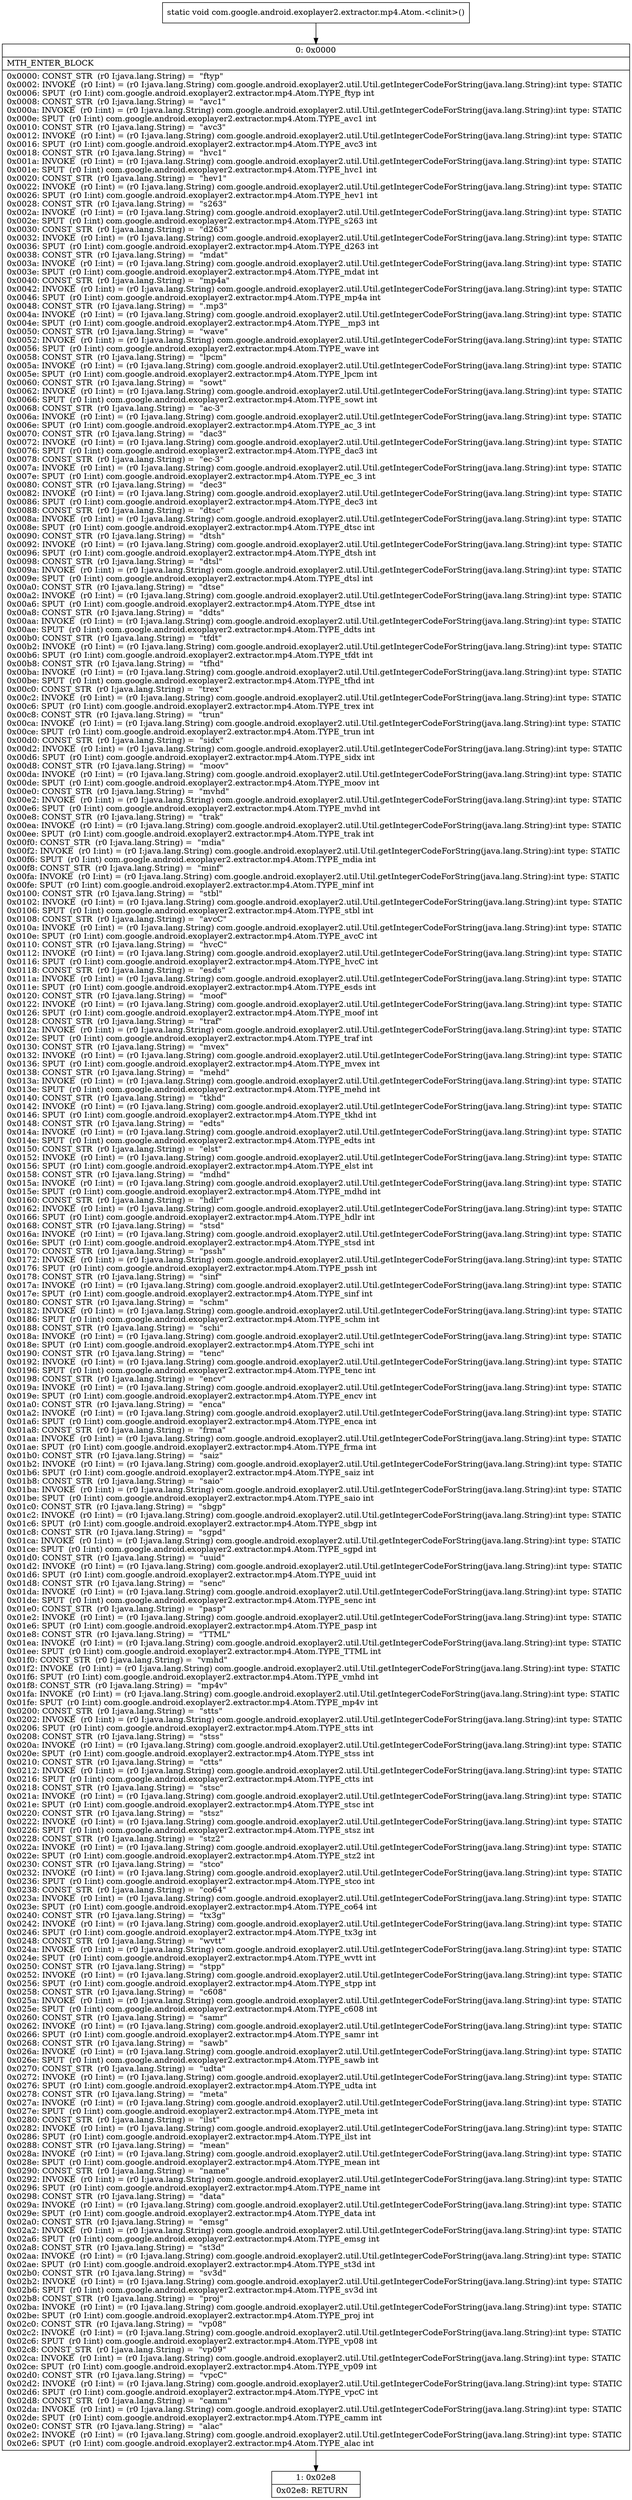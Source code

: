 digraph "CFG forcom.google.android.exoplayer2.extractor.mp4.Atom.\<clinit\>()V" {
Node_0 [shape=record,label="{0\:\ 0x0000|MTH_ENTER_BLOCK\l|0x0000: CONST_STR  (r0 I:java.lang.String) =  \"ftyp\" \l0x0002: INVOKE  (r0 I:int) = (r0 I:java.lang.String) com.google.android.exoplayer2.util.Util.getIntegerCodeForString(java.lang.String):int type: STATIC \l0x0006: SPUT  (r0 I:int) com.google.android.exoplayer2.extractor.mp4.Atom.TYPE_ftyp int \l0x0008: CONST_STR  (r0 I:java.lang.String) =  \"avc1\" \l0x000a: INVOKE  (r0 I:int) = (r0 I:java.lang.String) com.google.android.exoplayer2.util.Util.getIntegerCodeForString(java.lang.String):int type: STATIC \l0x000e: SPUT  (r0 I:int) com.google.android.exoplayer2.extractor.mp4.Atom.TYPE_avc1 int \l0x0010: CONST_STR  (r0 I:java.lang.String) =  \"avc3\" \l0x0012: INVOKE  (r0 I:int) = (r0 I:java.lang.String) com.google.android.exoplayer2.util.Util.getIntegerCodeForString(java.lang.String):int type: STATIC \l0x0016: SPUT  (r0 I:int) com.google.android.exoplayer2.extractor.mp4.Atom.TYPE_avc3 int \l0x0018: CONST_STR  (r0 I:java.lang.String) =  \"hvc1\" \l0x001a: INVOKE  (r0 I:int) = (r0 I:java.lang.String) com.google.android.exoplayer2.util.Util.getIntegerCodeForString(java.lang.String):int type: STATIC \l0x001e: SPUT  (r0 I:int) com.google.android.exoplayer2.extractor.mp4.Atom.TYPE_hvc1 int \l0x0020: CONST_STR  (r0 I:java.lang.String) =  \"hev1\" \l0x0022: INVOKE  (r0 I:int) = (r0 I:java.lang.String) com.google.android.exoplayer2.util.Util.getIntegerCodeForString(java.lang.String):int type: STATIC \l0x0026: SPUT  (r0 I:int) com.google.android.exoplayer2.extractor.mp4.Atom.TYPE_hev1 int \l0x0028: CONST_STR  (r0 I:java.lang.String) =  \"s263\" \l0x002a: INVOKE  (r0 I:int) = (r0 I:java.lang.String) com.google.android.exoplayer2.util.Util.getIntegerCodeForString(java.lang.String):int type: STATIC \l0x002e: SPUT  (r0 I:int) com.google.android.exoplayer2.extractor.mp4.Atom.TYPE_s263 int \l0x0030: CONST_STR  (r0 I:java.lang.String) =  \"d263\" \l0x0032: INVOKE  (r0 I:int) = (r0 I:java.lang.String) com.google.android.exoplayer2.util.Util.getIntegerCodeForString(java.lang.String):int type: STATIC \l0x0036: SPUT  (r0 I:int) com.google.android.exoplayer2.extractor.mp4.Atom.TYPE_d263 int \l0x0038: CONST_STR  (r0 I:java.lang.String) =  \"mdat\" \l0x003a: INVOKE  (r0 I:int) = (r0 I:java.lang.String) com.google.android.exoplayer2.util.Util.getIntegerCodeForString(java.lang.String):int type: STATIC \l0x003e: SPUT  (r0 I:int) com.google.android.exoplayer2.extractor.mp4.Atom.TYPE_mdat int \l0x0040: CONST_STR  (r0 I:java.lang.String) =  \"mp4a\" \l0x0042: INVOKE  (r0 I:int) = (r0 I:java.lang.String) com.google.android.exoplayer2.util.Util.getIntegerCodeForString(java.lang.String):int type: STATIC \l0x0046: SPUT  (r0 I:int) com.google.android.exoplayer2.extractor.mp4.Atom.TYPE_mp4a int \l0x0048: CONST_STR  (r0 I:java.lang.String) =  \".mp3\" \l0x004a: INVOKE  (r0 I:int) = (r0 I:java.lang.String) com.google.android.exoplayer2.util.Util.getIntegerCodeForString(java.lang.String):int type: STATIC \l0x004e: SPUT  (r0 I:int) com.google.android.exoplayer2.extractor.mp4.Atom.TYPE__mp3 int \l0x0050: CONST_STR  (r0 I:java.lang.String) =  \"wave\" \l0x0052: INVOKE  (r0 I:int) = (r0 I:java.lang.String) com.google.android.exoplayer2.util.Util.getIntegerCodeForString(java.lang.String):int type: STATIC \l0x0056: SPUT  (r0 I:int) com.google.android.exoplayer2.extractor.mp4.Atom.TYPE_wave int \l0x0058: CONST_STR  (r0 I:java.lang.String) =  \"lpcm\" \l0x005a: INVOKE  (r0 I:int) = (r0 I:java.lang.String) com.google.android.exoplayer2.util.Util.getIntegerCodeForString(java.lang.String):int type: STATIC \l0x005e: SPUT  (r0 I:int) com.google.android.exoplayer2.extractor.mp4.Atom.TYPE_lpcm int \l0x0060: CONST_STR  (r0 I:java.lang.String) =  \"sowt\" \l0x0062: INVOKE  (r0 I:int) = (r0 I:java.lang.String) com.google.android.exoplayer2.util.Util.getIntegerCodeForString(java.lang.String):int type: STATIC \l0x0066: SPUT  (r0 I:int) com.google.android.exoplayer2.extractor.mp4.Atom.TYPE_sowt int \l0x0068: CONST_STR  (r0 I:java.lang.String) =  \"ac\-3\" \l0x006a: INVOKE  (r0 I:int) = (r0 I:java.lang.String) com.google.android.exoplayer2.util.Util.getIntegerCodeForString(java.lang.String):int type: STATIC \l0x006e: SPUT  (r0 I:int) com.google.android.exoplayer2.extractor.mp4.Atom.TYPE_ac_3 int \l0x0070: CONST_STR  (r0 I:java.lang.String) =  \"dac3\" \l0x0072: INVOKE  (r0 I:int) = (r0 I:java.lang.String) com.google.android.exoplayer2.util.Util.getIntegerCodeForString(java.lang.String):int type: STATIC \l0x0076: SPUT  (r0 I:int) com.google.android.exoplayer2.extractor.mp4.Atom.TYPE_dac3 int \l0x0078: CONST_STR  (r0 I:java.lang.String) =  \"ec\-3\" \l0x007a: INVOKE  (r0 I:int) = (r0 I:java.lang.String) com.google.android.exoplayer2.util.Util.getIntegerCodeForString(java.lang.String):int type: STATIC \l0x007e: SPUT  (r0 I:int) com.google.android.exoplayer2.extractor.mp4.Atom.TYPE_ec_3 int \l0x0080: CONST_STR  (r0 I:java.lang.String) =  \"dec3\" \l0x0082: INVOKE  (r0 I:int) = (r0 I:java.lang.String) com.google.android.exoplayer2.util.Util.getIntegerCodeForString(java.lang.String):int type: STATIC \l0x0086: SPUT  (r0 I:int) com.google.android.exoplayer2.extractor.mp4.Atom.TYPE_dec3 int \l0x0088: CONST_STR  (r0 I:java.lang.String) =  \"dtsc\" \l0x008a: INVOKE  (r0 I:int) = (r0 I:java.lang.String) com.google.android.exoplayer2.util.Util.getIntegerCodeForString(java.lang.String):int type: STATIC \l0x008e: SPUT  (r0 I:int) com.google.android.exoplayer2.extractor.mp4.Atom.TYPE_dtsc int \l0x0090: CONST_STR  (r0 I:java.lang.String) =  \"dtsh\" \l0x0092: INVOKE  (r0 I:int) = (r0 I:java.lang.String) com.google.android.exoplayer2.util.Util.getIntegerCodeForString(java.lang.String):int type: STATIC \l0x0096: SPUT  (r0 I:int) com.google.android.exoplayer2.extractor.mp4.Atom.TYPE_dtsh int \l0x0098: CONST_STR  (r0 I:java.lang.String) =  \"dtsl\" \l0x009a: INVOKE  (r0 I:int) = (r0 I:java.lang.String) com.google.android.exoplayer2.util.Util.getIntegerCodeForString(java.lang.String):int type: STATIC \l0x009e: SPUT  (r0 I:int) com.google.android.exoplayer2.extractor.mp4.Atom.TYPE_dtsl int \l0x00a0: CONST_STR  (r0 I:java.lang.String) =  \"dtse\" \l0x00a2: INVOKE  (r0 I:int) = (r0 I:java.lang.String) com.google.android.exoplayer2.util.Util.getIntegerCodeForString(java.lang.String):int type: STATIC \l0x00a6: SPUT  (r0 I:int) com.google.android.exoplayer2.extractor.mp4.Atom.TYPE_dtse int \l0x00a8: CONST_STR  (r0 I:java.lang.String) =  \"ddts\" \l0x00aa: INVOKE  (r0 I:int) = (r0 I:java.lang.String) com.google.android.exoplayer2.util.Util.getIntegerCodeForString(java.lang.String):int type: STATIC \l0x00ae: SPUT  (r0 I:int) com.google.android.exoplayer2.extractor.mp4.Atom.TYPE_ddts int \l0x00b0: CONST_STR  (r0 I:java.lang.String) =  \"tfdt\" \l0x00b2: INVOKE  (r0 I:int) = (r0 I:java.lang.String) com.google.android.exoplayer2.util.Util.getIntegerCodeForString(java.lang.String):int type: STATIC \l0x00b6: SPUT  (r0 I:int) com.google.android.exoplayer2.extractor.mp4.Atom.TYPE_tfdt int \l0x00b8: CONST_STR  (r0 I:java.lang.String) =  \"tfhd\" \l0x00ba: INVOKE  (r0 I:int) = (r0 I:java.lang.String) com.google.android.exoplayer2.util.Util.getIntegerCodeForString(java.lang.String):int type: STATIC \l0x00be: SPUT  (r0 I:int) com.google.android.exoplayer2.extractor.mp4.Atom.TYPE_tfhd int \l0x00c0: CONST_STR  (r0 I:java.lang.String) =  \"trex\" \l0x00c2: INVOKE  (r0 I:int) = (r0 I:java.lang.String) com.google.android.exoplayer2.util.Util.getIntegerCodeForString(java.lang.String):int type: STATIC \l0x00c6: SPUT  (r0 I:int) com.google.android.exoplayer2.extractor.mp4.Atom.TYPE_trex int \l0x00c8: CONST_STR  (r0 I:java.lang.String) =  \"trun\" \l0x00ca: INVOKE  (r0 I:int) = (r0 I:java.lang.String) com.google.android.exoplayer2.util.Util.getIntegerCodeForString(java.lang.String):int type: STATIC \l0x00ce: SPUT  (r0 I:int) com.google.android.exoplayer2.extractor.mp4.Atom.TYPE_trun int \l0x00d0: CONST_STR  (r0 I:java.lang.String) =  \"sidx\" \l0x00d2: INVOKE  (r0 I:int) = (r0 I:java.lang.String) com.google.android.exoplayer2.util.Util.getIntegerCodeForString(java.lang.String):int type: STATIC \l0x00d6: SPUT  (r0 I:int) com.google.android.exoplayer2.extractor.mp4.Atom.TYPE_sidx int \l0x00d8: CONST_STR  (r0 I:java.lang.String) =  \"moov\" \l0x00da: INVOKE  (r0 I:int) = (r0 I:java.lang.String) com.google.android.exoplayer2.util.Util.getIntegerCodeForString(java.lang.String):int type: STATIC \l0x00de: SPUT  (r0 I:int) com.google.android.exoplayer2.extractor.mp4.Atom.TYPE_moov int \l0x00e0: CONST_STR  (r0 I:java.lang.String) =  \"mvhd\" \l0x00e2: INVOKE  (r0 I:int) = (r0 I:java.lang.String) com.google.android.exoplayer2.util.Util.getIntegerCodeForString(java.lang.String):int type: STATIC \l0x00e6: SPUT  (r0 I:int) com.google.android.exoplayer2.extractor.mp4.Atom.TYPE_mvhd int \l0x00e8: CONST_STR  (r0 I:java.lang.String) =  \"trak\" \l0x00ea: INVOKE  (r0 I:int) = (r0 I:java.lang.String) com.google.android.exoplayer2.util.Util.getIntegerCodeForString(java.lang.String):int type: STATIC \l0x00ee: SPUT  (r0 I:int) com.google.android.exoplayer2.extractor.mp4.Atom.TYPE_trak int \l0x00f0: CONST_STR  (r0 I:java.lang.String) =  \"mdia\" \l0x00f2: INVOKE  (r0 I:int) = (r0 I:java.lang.String) com.google.android.exoplayer2.util.Util.getIntegerCodeForString(java.lang.String):int type: STATIC \l0x00f6: SPUT  (r0 I:int) com.google.android.exoplayer2.extractor.mp4.Atom.TYPE_mdia int \l0x00f8: CONST_STR  (r0 I:java.lang.String) =  \"minf\" \l0x00fa: INVOKE  (r0 I:int) = (r0 I:java.lang.String) com.google.android.exoplayer2.util.Util.getIntegerCodeForString(java.lang.String):int type: STATIC \l0x00fe: SPUT  (r0 I:int) com.google.android.exoplayer2.extractor.mp4.Atom.TYPE_minf int \l0x0100: CONST_STR  (r0 I:java.lang.String) =  \"stbl\" \l0x0102: INVOKE  (r0 I:int) = (r0 I:java.lang.String) com.google.android.exoplayer2.util.Util.getIntegerCodeForString(java.lang.String):int type: STATIC \l0x0106: SPUT  (r0 I:int) com.google.android.exoplayer2.extractor.mp4.Atom.TYPE_stbl int \l0x0108: CONST_STR  (r0 I:java.lang.String) =  \"avcC\" \l0x010a: INVOKE  (r0 I:int) = (r0 I:java.lang.String) com.google.android.exoplayer2.util.Util.getIntegerCodeForString(java.lang.String):int type: STATIC \l0x010e: SPUT  (r0 I:int) com.google.android.exoplayer2.extractor.mp4.Atom.TYPE_avcC int \l0x0110: CONST_STR  (r0 I:java.lang.String) =  \"hvcC\" \l0x0112: INVOKE  (r0 I:int) = (r0 I:java.lang.String) com.google.android.exoplayer2.util.Util.getIntegerCodeForString(java.lang.String):int type: STATIC \l0x0116: SPUT  (r0 I:int) com.google.android.exoplayer2.extractor.mp4.Atom.TYPE_hvcC int \l0x0118: CONST_STR  (r0 I:java.lang.String) =  \"esds\" \l0x011a: INVOKE  (r0 I:int) = (r0 I:java.lang.String) com.google.android.exoplayer2.util.Util.getIntegerCodeForString(java.lang.String):int type: STATIC \l0x011e: SPUT  (r0 I:int) com.google.android.exoplayer2.extractor.mp4.Atom.TYPE_esds int \l0x0120: CONST_STR  (r0 I:java.lang.String) =  \"moof\" \l0x0122: INVOKE  (r0 I:int) = (r0 I:java.lang.String) com.google.android.exoplayer2.util.Util.getIntegerCodeForString(java.lang.String):int type: STATIC \l0x0126: SPUT  (r0 I:int) com.google.android.exoplayer2.extractor.mp4.Atom.TYPE_moof int \l0x0128: CONST_STR  (r0 I:java.lang.String) =  \"traf\" \l0x012a: INVOKE  (r0 I:int) = (r0 I:java.lang.String) com.google.android.exoplayer2.util.Util.getIntegerCodeForString(java.lang.String):int type: STATIC \l0x012e: SPUT  (r0 I:int) com.google.android.exoplayer2.extractor.mp4.Atom.TYPE_traf int \l0x0130: CONST_STR  (r0 I:java.lang.String) =  \"mvex\" \l0x0132: INVOKE  (r0 I:int) = (r0 I:java.lang.String) com.google.android.exoplayer2.util.Util.getIntegerCodeForString(java.lang.String):int type: STATIC \l0x0136: SPUT  (r0 I:int) com.google.android.exoplayer2.extractor.mp4.Atom.TYPE_mvex int \l0x0138: CONST_STR  (r0 I:java.lang.String) =  \"mehd\" \l0x013a: INVOKE  (r0 I:int) = (r0 I:java.lang.String) com.google.android.exoplayer2.util.Util.getIntegerCodeForString(java.lang.String):int type: STATIC \l0x013e: SPUT  (r0 I:int) com.google.android.exoplayer2.extractor.mp4.Atom.TYPE_mehd int \l0x0140: CONST_STR  (r0 I:java.lang.String) =  \"tkhd\" \l0x0142: INVOKE  (r0 I:int) = (r0 I:java.lang.String) com.google.android.exoplayer2.util.Util.getIntegerCodeForString(java.lang.String):int type: STATIC \l0x0146: SPUT  (r0 I:int) com.google.android.exoplayer2.extractor.mp4.Atom.TYPE_tkhd int \l0x0148: CONST_STR  (r0 I:java.lang.String) =  \"edts\" \l0x014a: INVOKE  (r0 I:int) = (r0 I:java.lang.String) com.google.android.exoplayer2.util.Util.getIntegerCodeForString(java.lang.String):int type: STATIC \l0x014e: SPUT  (r0 I:int) com.google.android.exoplayer2.extractor.mp4.Atom.TYPE_edts int \l0x0150: CONST_STR  (r0 I:java.lang.String) =  \"elst\" \l0x0152: INVOKE  (r0 I:int) = (r0 I:java.lang.String) com.google.android.exoplayer2.util.Util.getIntegerCodeForString(java.lang.String):int type: STATIC \l0x0156: SPUT  (r0 I:int) com.google.android.exoplayer2.extractor.mp4.Atom.TYPE_elst int \l0x0158: CONST_STR  (r0 I:java.lang.String) =  \"mdhd\" \l0x015a: INVOKE  (r0 I:int) = (r0 I:java.lang.String) com.google.android.exoplayer2.util.Util.getIntegerCodeForString(java.lang.String):int type: STATIC \l0x015e: SPUT  (r0 I:int) com.google.android.exoplayer2.extractor.mp4.Atom.TYPE_mdhd int \l0x0160: CONST_STR  (r0 I:java.lang.String) =  \"hdlr\" \l0x0162: INVOKE  (r0 I:int) = (r0 I:java.lang.String) com.google.android.exoplayer2.util.Util.getIntegerCodeForString(java.lang.String):int type: STATIC \l0x0166: SPUT  (r0 I:int) com.google.android.exoplayer2.extractor.mp4.Atom.TYPE_hdlr int \l0x0168: CONST_STR  (r0 I:java.lang.String) =  \"stsd\" \l0x016a: INVOKE  (r0 I:int) = (r0 I:java.lang.String) com.google.android.exoplayer2.util.Util.getIntegerCodeForString(java.lang.String):int type: STATIC \l0x016e: SPUT  (r0 I:int) com.google.android.exoplayer2.extractor.mp4.Atom.TYPE_stsd int \l0x0170: CONST_STR  (r0 I:java.lang.String) =  \"pssh\" \l0x0172: INVOKE  (r0 I:int) = (r0 I:java.lang.String) com.google.android.exoplayer2.util.Util.getIntegerCodeForString(java.lang.String):int type: STATIC \l0x0176: SPUT  (r0 I:int) com.google.android.exoplayer2.extractor.mp4.Atom.TYPE_pssh int \l0x0178: CONST_STR  (r0 I:java.lang.String) =  \"sinf\" \l0x017a: INVOKE  (r0 I:int) = (r0 I:java.lang.String) com.google.android.exoplayer2.util.Util.getIntegerCodeForString(java.lang.String):int type: STATIC \l0x017e: SPUT  (r0 I:int) com.google.android.exoplayer2.extractor.mp4.Atom.TYPE_sinf int \l0x0180: CONST_STR  (r0 I:java.lang.String) =  \"schm\" \l0x0182: INVOKE  (r0 I:int) = (r0 I:java.lang.String) com.google.android.exoplayer2.util.Util.getIntegerCodeForString(java.lang.String):int type: STATIC \l0x0186: SPUT  (r0 I:int) com.google.android.exoplayer2.extractor.mp4.Atom.TYPE_schm int \l0x0188: CONST_STR  (r0 I:java.lang.String) =  \"schi\" \l0x018a: INVOKE  (r0 I:int) = (r0 I:java.lang.String) com.google.android.exoplayer2.util.Util.getIntegerCodeForString(java.lang.String):int type: STATIC \l0x018e: SPUT  (r0 I:int) com.google.android.exoplayer2.extractor.mp4.Atom.TYPE_schi int \l0x0190: CONST_STR  (r0 I:java.lang.String) =  \"tenc\" \l0x0192: INVOKE  (r0 I:int) = (r0 I:java.lang.String) com.google.android.exoplayer2.util.Util.getIntegerCodeForString(java.lang.String):int type: STATIC \l0x0196: SPUT  (r0 I:int) com.google.android.exoplayer2.extractor.mp4.Atom.TYPE_tenc int \l0x0198: CONST_STR  (r0 I:java.lang.String) =  \"encv\" \l0x019a: INVOKE  (r0 I:int) = (r0 I:java.lang.String) com.google.android.exoplayer2.util.Util.getIntegerCodeForString(java.lang.String):int type: STATIC \l0x019e: SPUT  (r0 I:int) com.google.android.exoplayer2.extractor.mp4.Atom.TYPE_encv int \l0x01a0: CONST_STR  (r0 I:java.lang.String) =  \"enca\" \l0x01a2: INVOKE  (r0 I:int) = (r0 I:java.lang.String) com.google.android.exoplayer2.util.Util.getIntegerCodeForString(java.lang.String):int type: STATIC \l0x01a6: SPUT  (r0 I:int) com.google.android.exoplayer2.extractor.mp4.Atom.TYPE_enca int \l0x01a8: CONST_STR  (r0 I:java.lang.String) =  \"frma\" \l0x01aa: INVOKE  (r0 I:int) = (r0 I:java.lang.String) com.google.android.exoplayer2.util.Util.getIntegerCodeForString(java.lang.String):int type: STATIC \l0x01ae: SPUT  (r0 I:int) com.google.android.exoplayer2.extractor.mp4.Atom.TYPE_frma int \l0x01b0: CONST_STR  (r0 I:java.lang.String) =  \"saiz\" \l0x01b2: INVOKE  (r0 I:int) = (r0 I:java.lang.String) com.google.android.exoplayer2.util.Util.getIntegerCodeForString(java.lang.String):int type: STATIC \l0x01b6: SPUT  (r0 I:int) com.google.android.exoplayer2.extractor.mp4.Atom.TYPE_saiz int \l0x01b8: CONST_STR  (r0 I:java.lang.String) =  \"saio\" \l0x01ba: INVOKE  (r0 I:int) = (r0 I:java.lang.String) com.google.android.exoplayer2.util.Util.getIntegerCodeForString(java.lang.String):int type: STATIC \l0x01be: SPUT  (r0 I:int) com.google.android.exoplayer2.extractor.mp4.Atom.TYPE_saio int \l0x01c0: CONST_STR  (r0 I:java.lang.String) =  \"sbgp\" \l0x01c2: INVOKE  (r0 I:int) = (r0 I:java.lang.String) com.google.android.exoplayer2.util.Util.getIntegerCodeForString(java.lang.String):int type: STATIC \l0x01c6: SPUT  (r0 I:int) com.google.android.exoplayer2.extractor.mp4.Atom.TYPE_sbgp int \l0x01c8: CONST_STR  (r0 I:java.lang.String) =  \"sgpd\" \l0x01ca: INVOKE  (r0 I:int) = (r0 I:java.lang.String) com.google.android.exoplayer2.util.Util.getIntegerCodeForString(java.lang.String):int type: STATIC \l0x01ce: SPUT  (r0 I:int) com.google.android.exoplayer2.extractor.mp4.Atom.TYPE_sgpd int \l0x01d0: CONST_STR  (r0 I:java.lang.String) =  \"uuid\" \l0x01d2: INVOKE  (r0 I:int) = (r0 I:java.lang.String) com.google.android.exoplayer2.util.Util.getIntegerCodeForString(java.lang.String):int type: STATIC \l0x01d6: SPUT  (r0 I:int) com.google.android.exoplayer2.extractor.mp4.Atom.TYPE_uuid int \l0x01d8: CONST_STR  (r0 I:java.lang.String) =  \"senc\" \l0x01da: INVOKE  (r0 I:int) = (r0 I:java.lang.String) com.google.android.exoplayer2.util.Util.getIntegerCodeForString(java.lang.String):int type: STATIC \l0x01de: SPUT  (r0 I:int) com.google.android.exoplayer2.extractor.mp4.Atom.TYPE_senc int \l0x01e0: CONST_STR  (r0 I:java.lang.String) =  \"pasp\" \l0x01e2: INVOKE  (r0 I:int) = (r0 I:java.lang.String) com.google.android.exoplayer2.util.Util.getIntegerCodeForString(java.lang.String):int type: STATIC \l0x01e6: SPUT  (r0 I:int) com.google.android.exoplayer2.extractor.mp4.Atom.TYPE_pasp int \l0x01e8: CONST_STR  (r0 I:java.lang.String) =  \"TTML\" \l0x01ea: INVOKE  (r0 I:int) = (r0 I:java.lang.String) com.google.android.exoplayer2.util.Util.getIntegerCodeForString(java.lang.String):int type: STATIC \l0x01ee: SPUT  (r0 I:int) com.google.android.exoplayer2.extractor.mp4.Atom.TYPE_TTML int \l0x01f0: CONST_STR  (r0 I:java.lang.String) =  \"vmhd\" \l0x01f2: INVOKE  (r0 I:int) = (r0 I:java.lang.String) com.google.android.exoplayer2.util.Util.getIntegerCodeForString(java.lang.String):int type: STATIC \l0x01f6: SPUT  (r0 I:int) com.google.android.exoplayer2.extractor.mp4.Atom.TYPE_vmhd int \l0x01f8: CONST_STR  (r0 I:java.lang.String) =  \"mp4v\" \l0x01fa: INVOKE  (r0 I:int) = (r0 I:java.lang.String) com.google.android.exoplayer2.util.Util.getIntegerCodeForString(java.lang.String):int type: STATIC \l0x01fe: SPUT  (r0 I:int) com.google.android.exoplayer2.extractor.mp4.Atom.TYPE_mp4v int \l0x0200: CONST_STR  (r0 I:java.lang.String) =  \"stts\" \l0x0202: INVOKE  (r0 I:int) = (r0 I:java.lang.String) com.google.android.exoplayer2.util.Util.getIntegerCodeForString(java.lang.String):int type: STATIC \l0x0206: SPUT  (r0 I:int) com.google.android.exoplayer2.extractor.mp4.Atom.TYPE_stts int \l0x0208: CONST_STR  (r0 I:java.lang.String) =  \"stss\" \l0x020a: INVOKE  (r0 I:int) = (r0 I:java.lang.String) com.google.android.exoplayer2.util.Util.getIntegerCodeForString(java.lang.String):int type: STATIC \l0x020e: SPUT  (r0 I:int) com.google.android.exoplayer2.extractor.mp4.Atom.TYPE_stss int \l0x0210: CONST_STR  (r0 I:java.lang.String) =  \"ctts\" \l0x0212: INVOKE  (r0 I:int) = (r0 I:java.lang.String) com.google.android.exoplayer2.util.Util.getIntegerCodeForString(java.lang.String):int type: STATIC \l0x0216: SPUT  (r0 I:int) com.google.android.exoplayer2.extractor.mp4.Atom.TYPE_ctts int \l0x0218: CONST_STR  (r0 I:java.lang.String) =  \"stsc\" \l0x021a: INVOKE  (r0 I:int) = (r0 I:java.lang.String) com.google.android.exoplayer2.util.Util.getIntegerCodeForString(java.lang.String):int type: STATIC \l0x021e: SPUT  (r0 I:int) com.google.android.exoplayer2.extractor.mp4.Atom.TYPE_stsc int \l0x0220: CONST_STR  (r0 I:java.lang.String) =  \"stsz\" \l0x0222: INVOKE  (r0 I:int) = (r0 I:java.lang.String) com.google.android.exoplayer2.util.Util.getIntegerCodeForString(java.lang.String):int type: STATIC \l0x0226: SPUT  (r0 I:int) com.google.android.exoplayer2.extractor.mp4.Atom.TYPE_stsz int \l0x0228: CONST_STR  (r0 I:java.lang.String) =  \"stz2\" \l0x022a: INVOKE  (r0 I:int) = (r0 I:java.lang.String) com.google.android.exoplayer2.util.Util.getIntegerCodeForString(java.lang.String):int type: STATIC \l0x022e: SPUT  (r0 I:int) com.google.android.exoplayer2.extractor.mp4.Atom.TYPE_stz2 int \l0x0230: CONST_STR  (r0 I:java.lang.String) =  \"stco\" \l0x0232: INVOKE  (r0 I:int) = (r0 I:java.lang.String) com.google.android.exoplayer2.util.Util.getIntegerCodeForString(java.lang.String):int type: STATIC \l0x0236: SPUT  (r0 I:int) com.google.android.exoplayer2.extractor.mp4.Atom.TYPE_stco int \l0x0238: CONST_STR  (r0 I:java.lang.String) =  \"co64\" \l0x023a: INVOKE  (r0 I:int) = (r0 I:java.lang.String) com.google.android.exoplayer2.util.Util.getIntegerCodeForString(java.lang.String):int type: STATIC \l0x023e: SPUT  (r0 I:int) com.google.android.exoplayer2.extractor.mp4.Atom.TYPE_co64 int \l0x0240: CONST_STR  (r0 I:java.lang.String) =  \"tx3g\" \l0x0242: INVOKE  (r0 I:int) = (r0 I:java.lang.String) com.google.android.exoplayer2.util.Util.getIntegerCodeForString(java.lang.String):int type: STATIC \l0x0246: SPUT  (r0 I:int) com.google.android.exoplayer2.extractor.mp4.Atom.TYPE_tx3g int \l0x0248: CONST_STR  (r0 I:java.lang.String) =  \"wvtt\" \l0x024a: INVOKE  (r0 I:int) = (r0 I:java.lang.String) com.google.android.exoplayer2.util.Util.getIntegerCodeForString(java.lang.String):int type: STATIC \l0x024e: SPUT  (r0 I:int) com.google.android.exoplayer2.extractor.mp4.Atom.TYPE_wvtt int \l0x0250: CONST_STR  (r0 I:java.lang.String) =  \"stpp\" \l0x0252: INVOKE  (r0 I:int) = (r0 I:java.lang.String) com.google.android.exoplayer2.util.Util.getIntegerCodeForString(java.lang.String):int type: STATIC \l0x0256: SPUT  (r0 I:int) com.google.android.exoplayer2.extractor.mp4.Atom.TYPE_stpp int \l0x0258: CONST_STR  (r0 I:java.lang.String) =  \"c608\" \l0x025a: INVOKE  (r0 I:int) = (r0 I:java.lang.String) com.google.android.exoplayer2.util.Util.getIntegerCodeForString(java.lang.String):int type: STATIC \l0x025e: SPUT  (r0 I:int) com.google.android.exoplayer2.extractor.mp4.Atom.TYPE_c608 int \l0x0260: CONST_STR  (r0 I:java.lang.String) =  \"samr\" \l0x0262: INVOKE  (r0 I:int) = (r0 I:java.lang.String) com.google.android.exoplayer2.util.Util.getIntegerCodeForString(java.lang.String):int type: STATIC \l0x0266: SPUT  (r0 I:int) com.google.android.exoplayer2.extractor.mp4.Atom.TYPE_samr int \l0x0268: CONST_STR  (r0 I:java.lang.String) =  \"sawb\" \l0x026a: INVOKE  (r0 I:int) = (r0 I:java.lang.String) com.google.android.exoplayer2.util.Util.getIntegerCodeForString(java.lang.String):int type: STATIC \l0x026e: SPUT  (r0 I:int) com.google.android.exoplayer2.extractor.mp4.Atom.TYPE_sawb int \l0x0270: CONST_STR  (r0 I:java.lang.String) =  \"udta\" \l0x0272: INVOKE  (r0 I:int) = (r0 I:java.lang.String) com.google.android.exoplayer2.util.Util.getIntegerCodeForString(java.lang.String):int type: STATIC \l0x0276: SPUT  (r0 I:int) com.google.android.exoplayer2.extractor.mp4.Atom.TYPE_udta int \l0x0278: CONST_STR  (r0 I:java.lang.String) =  \"meta\" \l0x027a: INVOKE  (r0 I:int) = (r0 I:java.lang.String) com.google.android.exoplayer2.util.Util.getIntegerCodeForString(java.lang.String):int type: STATIC \l0x027e: SPUT  (r0 I:int) com.google.android.exoplayer2.extractor.mp4.Atom.TYPE_meta int \l0x0280: CONST_STR  (r0 I:java.lang.String) =  \"ilst\" \l0x0282: INVOKE  (r0 I:int) = (r0 I:java.lang.String) com.google.android.exoplayer2.util.Util.getIntegerCodeForString(java.lang.String):int type: STATIC \l0x0286: SPUT  (r0 I:int) com.google.android.exoplayer2.extractor.mp4.Atom.TYPE_ilst int \l0x0288: CONST_STR  (r0 I:java.lang.String) =  \"mean\" \l0x028a: INVOKE  (r0 I:int) = (r0 I:java.lang.String) com.google.android.exoplayer2.util.Util.getIntegerCodeForString(java.lang.String):int type: STATIC \l0x028e: SPUT  (r0 I:int) com.google.android.exoplayer2.extractor.mp4.Atom.TYPE_mean int \l0x0290: CONST_STR  (r0 I:java.lang.String) =  \"name\" \l0x0292: INVOKE  (r0 I:int) = (r0 I:java.lang.String) com.google.android.exoplayer2.util.Util.getIntegerCodeForString(java.lang.String):int type: STATIC \l0x0296: SPUT  (r0 I:int) com.google.android.exoplayer2.extractor.mp4.Atom.TYPE_name int \l0x0298: CONST_STR  (r0 I:java.lang.String) =  \"data\" \l0x029a: INVOKE  (r0 I:int) = (r0 I:java.lang.String) com.google.android.exoplayer2.util.Util.getIntegerCodeForString(java.lang.String):int type: STATIC \l0x029e: SPUT  (r0 I:int) com.google.android.exoplayer2.extractor.mp4.Atom.TYPE_data int \l0x02a0: CONST_STR  (r0 I:java.lang.String) =  \"emsg\" \l0x02a2: INVOKE  (r0 I:int) = (r0 I:java.lang.String) com.google.android.exoplayer2.util.Util.getIntegerCodeForString(java.lang.String):int type: STATIC \l0x02a6: SPUT  (r0 I:int) com.google.android.exoplayer2.extractor.mp4.Atom.TYPE_emsg int \l0x02a8: CONST_STR  (r0 I:java.lang.String) =  \"st3d\" \l0x02aa: INVOKE  (r0 I:int) = (r0 I:java.lang.String) com.google.android.exoplayer2.util.Util.getIntegerCodeForString(java.lang.String):int type: STATIC \l0x02ae: SPUT  (r0 I:int) com.google.android.exoplayer2.extractor.mp4.Atom.TYPE_st3d int \l0x02b0: CONST_STR  (r0 I:java.lang.String) =  \"sv3d\" \l0x02b2: INVOKE  (r0 I:int) = (r0 I:java.lang.String) com.google.android.exoplayer2.util.Util.getIntegerCodeForString(java.lang.String):int type: STATIC \l0x02b6: SPUT  (r0 I:int) com.google.android.exoplayer2.extractor.mp4.Atom.TYPE_sv3d int \l0x02b8: CONST_STR  (r0 I:java.lang.String) =  \"proj\" \l0x02ba: INVOKE  (r0 I:int) = (r0 I:java.lang.String) com.google.android.exoplayer2.util.Util.getIntegerCodeForString(java.lang.String):int type: STATIC \l0x02be: SPUT  (r0 I:int) com.google.android.exoplayer2.extractor.mp4.Atom.TYPE_proj int \l0x02c0: CONST_STR  (r0 I:java.lang.String) =  \"vp08\" \l0x02c2: INVOKE  (r0 I:int) = (r0 I:java.lang.String) com.google.android.exoplayer2.util.Util.getIntegerCodeForString(java.lang.String):int type: STATIC \l0x02c6: SPUT  (r0 I:int) com.google.android.exoplayer2.extractor.mp4.Atom.TYPE_vp08 int \l0x02c8: CONST_STR  (r0 I:java.lang.String) =  \"vp09\" \l0x02ca: INVOKE  (r0 I:int) = (r0 I:java.lang.String) com.google.android.exoplayer2.util.Util.getIntegerCodeForString(java.lang.String):int type: STATIC \l0x02ce: SPUT  (r0 I:int) com.google.android.exoplayer2.extractor.mp4.Atom.TYPE_vp09 int \l0x02d0: CONST_STR  (r0 I:java.lang.String) =  \"vpcC\" \l0x02d2: INVOKE  (r0 I:int) = (r0 I:java.lang.String) com.google.android.exoplayer2.util.Util.getIntegerCodeForString(java.lang.String):int type: STATIC \l0x02d6: SPUT  (r0 I:int) com.google.android.exoplayer2.extractor.mp4.Atom.TYPE_vpcC int \l0x02d8: CONST_STR  (r0 I:java.lang.String) =  \"camm\" \l0x02da: INVOKE  (r0 I:int) = (r0 I:java.lang.String) com.google.android.exoplayer2.util.Util.getIntegerCodeForString(java.lang.String):int type: STATIC \l0x02de: SPUT  (r0 I:int) com.google.android.exoplayer2.extractor.mp4.Atom.TYPE_camm int \l0x02e0: CONST_STR  (r0 I:java.lang.String) =  \"alac\" \l0x02e2: INVOKE  (r0 I:int) = (r0 I:java.lang.String) com.google.android.exoplayer2.util.Util.getIntegerCodeForString(java.lang.String):int type: STATIC \l0x02e6: SPUT  (r0 I:int) com.google.android.exoplayer2.extractor.mp4.Atom.TYPE_alac int \l}"];
Node_1 [shape=record,label="{1\:\ 0x02e8|0x02e8: RETURN   \l}"];
MethodNode[shape=record,label="{static void com.google.android.exoplayer2.extractor.mp4.Atom.\<clinit\>() }"];
MethodNode -> Node_0;
Node_0 -> Node_1;
}

